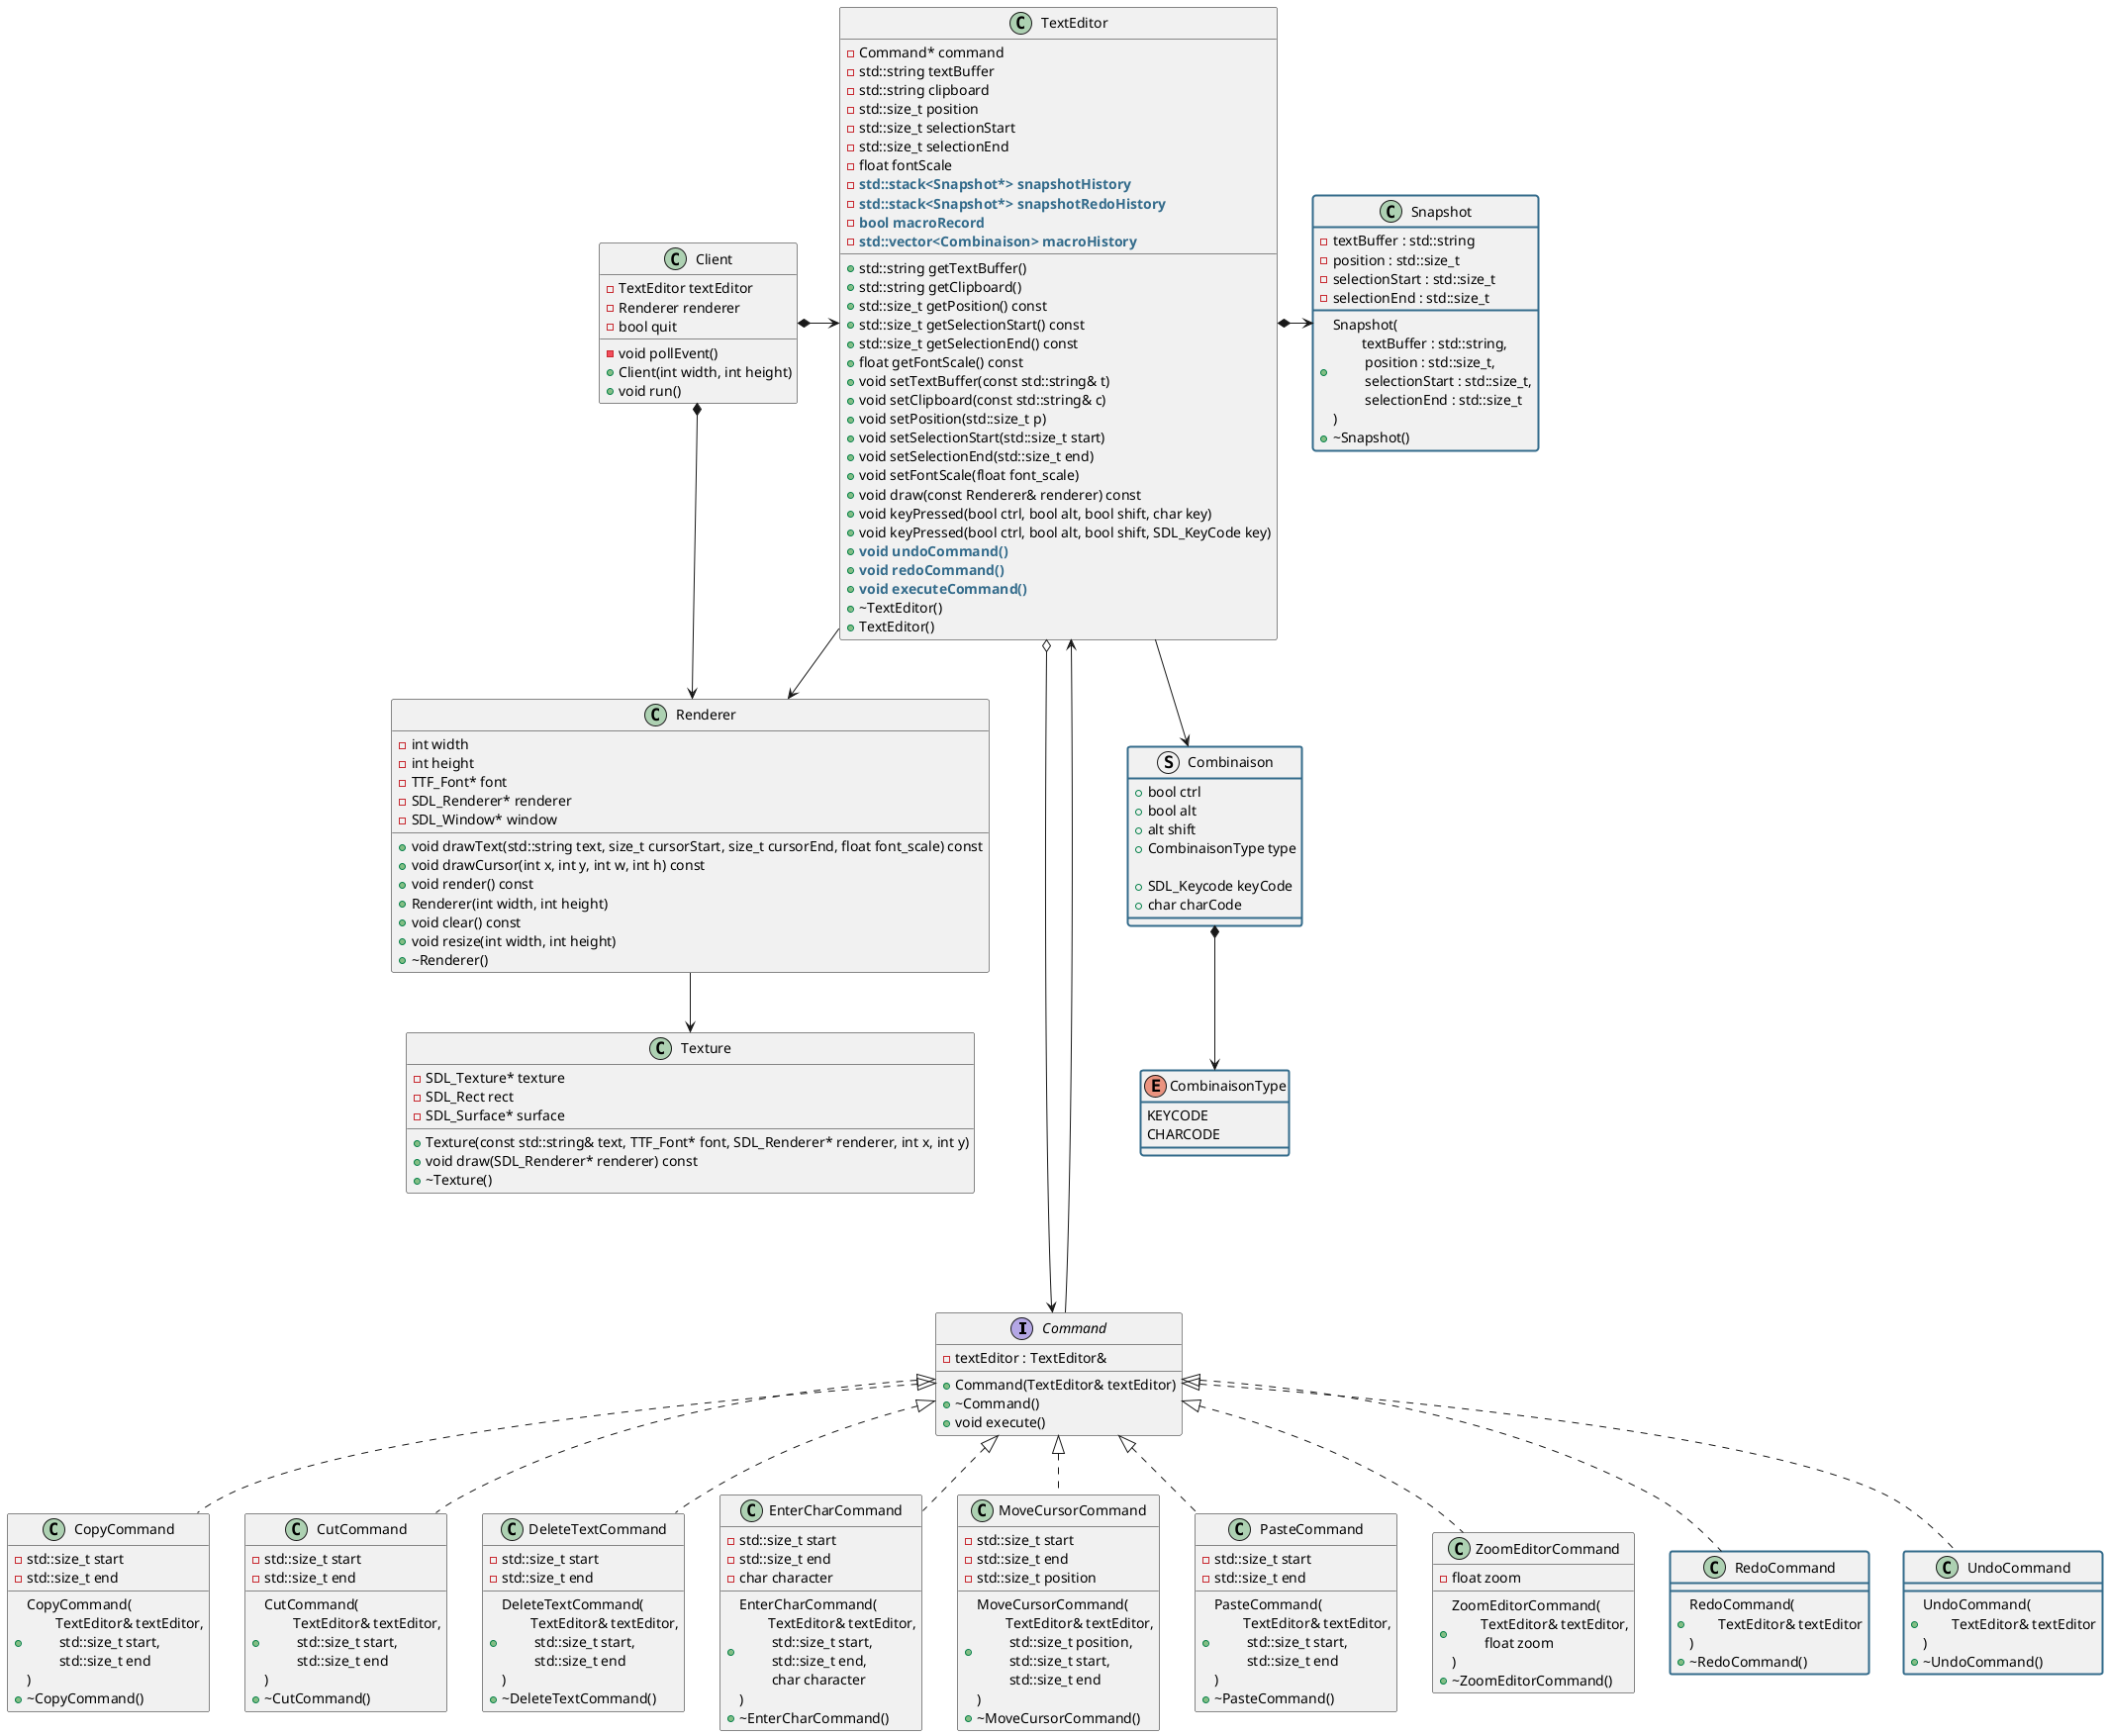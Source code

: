 @startuml
interface Command {
    - textEditor : TextEditor&
    + Command(TextEditor& textEditor)
    + ~Command()
    + void execute()
}

class CopyCommand {
    - std::size_t start
    - std::size_t end
    + CopyCommand(\n\tTextEditor& textEditor,\n\t std::size_t start,\n\t std::size_t end\n)
    + ~CopyCommand()
}

class CutCommand {
    - std::size_t start
    - std::size_t end
    + CutCommand(\n\tTextEditor& textEditor,\n\t std::size_t start,\n\t std::size_t end\n)
    + ~CutCommand()
}

class DeleteTextCommand {
    - std::size_t start
    - std::size_t end
    + DeleteTextCommand(\n\tTextEditor& textEditor,\n\t std::size_t start,\n\t std::size_t end\n)
    + ~DeleteTextCommand()
}

class EnterCharCommand {
    - std::size_t start
    - std::size_t end
    - char character
    + EnterCharCommand(\n\tTextEditor& textEditor,\n\t std::size_t start,\n\t std::size_t end,\n\t char character\n)
    + ~EnterCharCommand()
}

class MoveCursorCommand {
    - std::size_t start
    - std::size_t end
    - std::size_t position
    + MoveCursorCommand(\n\tTextEditor& textEditor,\n\t std::size_t position,\n\t std::size_t start,\n\t std::size_t end\n)
    + ~MoveCursorCommand()
}

class PasteCommand {
    - std::size_t start
    - std::size_t end
    + PasteCommand(\n\tTextEditor& textEditor,\n\t std::size_t start,\n\t std::size_t end\n)
    + ~PasteCommand()
}

class ZoomEditorCommand {
    - float zoom
    + ZoomEditorCommand(\n\tTextEditor& textEditor,\n\t float zoom\n)
    + ~ZoomEditorCommand()
}

class RedoCommand #line.bold:336B8B {
    + RedoCommand(\n\tTextEditor& textEditor\n)
    + ~RedoCommand()
}

class UndoCommand #line.bold:336B8B {
    + UndoCommand(\n\tTextEditor& textEditor\n)
    + ~UndoCommand()
}

class Client {
   - TextEditor textEditor
   - Renderer renderer
   - bool quit
   - void pollEvent()
   + Client(int width, int height)
   + void run()
}

class Renderer {
    - int width
    - int height
    - TTF_Font* font
    - SDL_Renderer* renderer
    - SDL_Window* window
    + void drawText(std::string text, size_t cursorStart, size_t cursorEnd, float font_scale) const
    + void drawCursor(int x, int y, int w, int h) const
    + void render() const
    + Renderer(int width, int height)
    + void clear() const
    + void resize(int width, int height)
    + ~Renderer()
}

class Snapshot #line.bold:336B8B {
    - textBuffer : std::string
    - position : std::size_t
    - selectionStart : std::size_t
    - selectionEnd : std::size_t
    + Snapshot(\n\ttextBuffer : std::string,\n\t position : std::size_t,\n\t selectionStart : std::size_t,\n\t selectionEnd : std::size_t\n)
    + ~Snapshot()
}

class TextEditor {
    - Command* command
    - std::string textBuffer
    - std::string clipboard
    - std::size_t position
    - std::size_t selectionStart
    - std::size_t selectionEnd
    - float fontScale
    - <b><color:336B8B>std::stack<Snapshot*> snapshotHistory</color></b>
    - <b><color:336B8B>std::stack<Snapshot*> snapshotRedoHistory</color></b>
    - <b><color:336B8B>bool macroRecord</color></b>
    - <b><color:336B8B>std::vector<Combinaison> macroHistory</color></b>
    + std::string getTextBuffer()
    + std::string getClipboard()
    + std::size_t getPosition() const
    + std::size_t getSelectionStart() const
    + std::size_t getSelectionEnd() const
    + float getFontScale() const
    + void setTextBuffer(const std::string& t)
    + void setClipboard(const std::string& c)
    + void setPosition(std::size_t p)
    + void setSelectionStart(std::size_t start)
    + void setSelectionEnd(std::size_t end)
    + void setFontScale(float font_scale)
    + void draw(const Renderer& renderer) const
    + void keyPressed(bool ctrl, bool alt, bool shift, char key)
    + void keyPressed(bool ctrl, bool alt, bool shift, SDL_KeyCode key)
    + <b><color:336B8B>void undoCommand()</color></b>
    + <b><color:336B8B>void redoCommand()</color></b>
    + <b><color:336B8B>void executeCommand()</color></b>
    + ~TextEditor()
    + TextEditor()
}

class Texture {
    - SDL_Texture* texture
    - SDL_Rect rect
    - SDL_Surface* surface
    + Texture(const std::string& text, TTF_Font* font, SDL_Renderer* renderer, int x, int y)
    + void draw(SDL_Renderer* renderer) const
    + ~Texture()
}

enum CombinaisonType #line.bold:336B8B { 
    KEYCODE
    CHARCODE 
}

struct Combinaison #line.bold:336B8B {
    + bool ctrl
    + bool alt
    + alt shift
    + CombinaisonType type

    + SDL_Keycode keyCode
    + char charCode
}

Combinaison *--> CombinaisonType
TextEditor --> Combinaison
TextEditor --> Renderer


Command <|.. MoveCursorCommand
Command <|.. EnterCharCommand
Command <|.. DeleteTextCommand
Command <|.. CopyCommand
Command <|.. PasteCommand
Command <|.. CutCommand
Command <|.. ZoomEditorCommand
Command <|.. RedoCommand
Command <|.. UndoCommand

Client *-> TextEditor
TextEditor o-----> Command
TextEditor <---- Command
Renderer --> Texture
Client *-> Renderer

TextEditor *-> Snapshot

@enduml